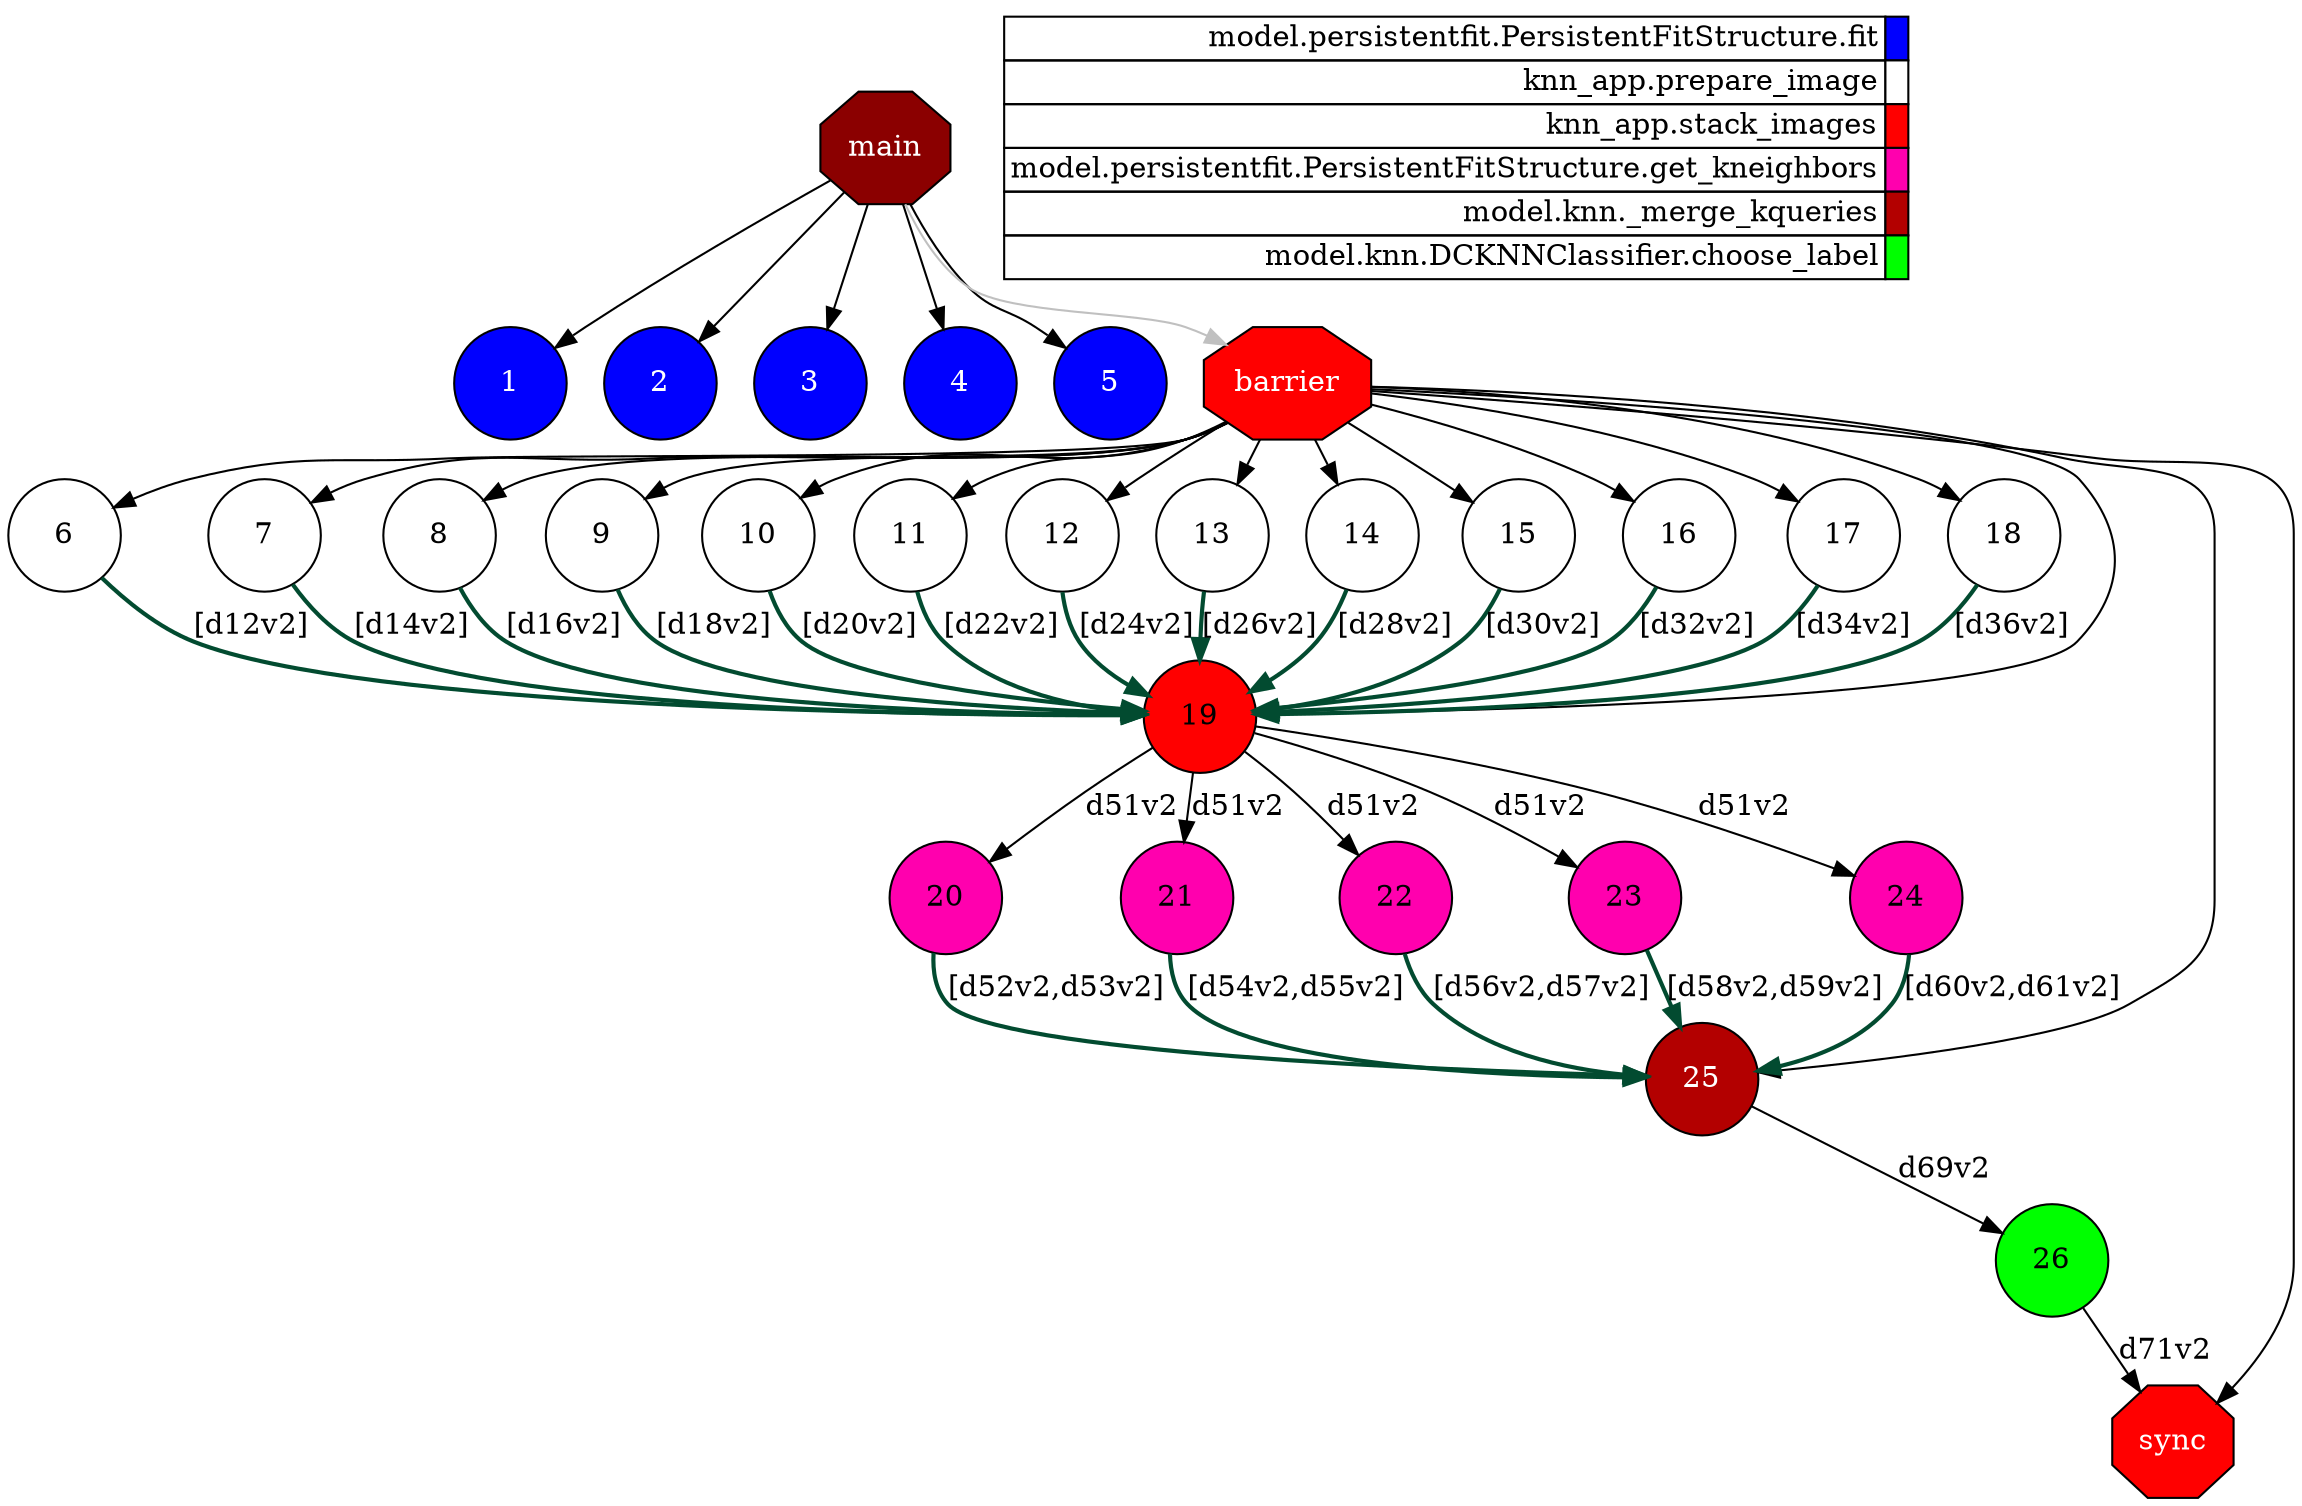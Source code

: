digraph {
  newrank=true;
  rankdir=TB;
  labeljust="l";
  compound= true;
  subgraph dependence_graph {
    ranksep=0.20;
    node[height=0.75];

Synchro0[label="main", shape=octagon, style=filled fillcolor="#8B0000" fontcolor="#FFFFFF"];
1[shape=circle, style=filled fillcolor="#0000ff" fontcolor="#ffffff"];
Synchro0 -> 1;
2[shape=circle, style=filled fillcolor="#0000ff" fontcolor="#ffffff"];
Synchro0 -> 2;
3[shape=circle, style=filled fillcolor="#0000ff" fontcolor="#ffffff"];
Synchro0 -> 3;
4[shape=circle, style=filled fillcolor="#0000ff" fontcolor="#ffffff"];
Synchro0 -> 4;
5[shape=circle, style=filled fillcolor="#0000ff" fontcolor="#ffffff"];
Synchro0 -> 5;
Synchro1[label="barrier", shape=octagon, style=filled fillcolor="#ff0000" fontcolor="#FFFFFF"];
Synchro0 -> Synchro1 [color=grey];
6[shape=circle, style=filled fillcolor="#ffffff" fontcolor="#000000"];
Synchro1 -> 6;
7[shape=circle, style=filled fillcolor="#ffffff" fontcolor="#000000"];
Synchro1 -> 7;
8[shape=circle, style=filled fillcolor="#ffffff" fontcolor="#000000"];
Synchro1 -> 8;
9[shape=circle, style=filled fillcolor="#ffffff" fontcolor="#000000"];
Synchro1 -> 9;
10[shape=circle, style=filled fillcolor="#ffffff" fontcolor="#000000"];
Synchro1 -> 10;
11[shape=circle, style=filled fillcolor="#ffffff" fontcolor="#000000"];
Synchro1 -> 11;
12[shape=circle, style=filled fillcolor="#ffffff" fontcolor="#000000"];
Synchro1 -> 12;
13[shape=circle, style=filled fillcolor="#ffffff" fontcolor="#000000"];
Synchro1 -> 13;
14[shape=circle, style=filled fillcolor="#ffffff" fontcolor="#000000"];
Synchro1 -> 14;
15[shape=circle, style=filled fillcolor="#ffffff" fontcolor="#000000"];
Synchro1 -> 15;
16[shape=circle, style=filled fillcolor="#ffffff" fontcolor="#000000"];
Synchro1 -> 16;
17[shape=circle, style=filled fillcolor="#ffffff" fontcolor="#000000"];
Synchro1 -> 17;
18[shape=circle, style=filled fillcolor="#ffffff" fontcolor="#000000"];
Synchro1 -> 18;
19[shape=circle, style=filled fillcolor="#ff0000" fontcolor="#000000"];
Synchro1 -> 19;
10 -> 19 [label="[d20v2]",color="#024b30",penwidth=2];
8 -> 19 [label="[d16v2]",color="#024b30",penwidth=2];
9 -> 19 [label="[d18v2]",color="#024b30",penwidth=2];
7 -> 19 [label="[d14v2]",color="#024b30",penwidth=2];
16 -> 19 [label="[d32v2]",color="#024b30",penwidth=2];
11 -> 19 [label="[d22v2]",color="#024b30",penwidth=2];
15 -> 19 [label="[d30v2]",color="#024b30",penwidth=2];
6 -> 19 [label="[d12v2]",color="#024b30",penwidth=2];
13 -> 19 [label="[d26v2]",color="#024b30",penwidth=2];
14 -> 19 [label="[d28v2]",color="#024b30",penwidth=2];
18 -> 19 [label="[d36v2]",color="#024b30",penwidth=2];
12 -> 19 [label="[d24v2]",color="#024b30",penwidth=2];
17 -> 19 [label="[d34v2]",color="#024b30",penwidth=2];
20[shape=circle, style=filled fillcolor="#ff00ae" fontcolor="#000000"];
19 -> 20 [label="d51v2"];
21[shape=circle, style=filled fillcolor="#ff00ae" fontcolor="#000000"];
19 -> 21 [label="d51v2"];
22[shape=circle, style=filled fillcolor="#ff00ae" fontcolor="#000000"];
19 -> 22 [label="d51v2"];
23[shape=circle, style=filled fillcolor="#ff00ae" fontcolor="#000000"];
19 -> 23 [label="d51v2"];
24[shape=circle, style=filled fillcolor="#ff00ae" fontcolor="#000000"];
19 -> 24 [label="d51v2"];
25[shape=circle, style=filled fillcolor="#b30000" fontcolor="#ffffff"];
Synchro1 -> 25;
24 -> 25 [label="[d60v2,d61v2]",color="#024b30",penwidth=2];
20 -> 25 [label="[d52v2,d53v2]",color="#024b30",penwidth=2];
21 -> 25 [label="[d54v2,d55v2]",color="#024b30",penwidth=2];
22 -> 25 [label="[d56v2,d57v2]",color="#024b30",penwidth=2];
23 -> 25 [label="[d58v2,d59v2]",color="#024b30",penwidth=2];
26[shape=circle, style=filled fillcolor="#00ff00" fontcolor="#000000"];
25 -> 26 [label="d69v2"];
Synchro2[label="sync", shape=octagon, style=filled fillcolor="#ff0000" fontcolor="#FFFFFF"];
Synchro1 -> Synchro2;
26 -> Synchro2 [label="d71v2"];  }
  subgraph legend {
    rank=sink;
    node [shape=plaintext, height=0.75];
    ranksep=0.20;
    label = "Legend";
    key [label=<
      <table border="0" cellpadding="2" cellspacing="0" cellborder="1">
<tr>
<td align="right">model.persistentfit.PersistentFitStructure.fit</td>
<td bgcolor="#0000ff">&nbsp;</td>
</tr>
<tr>
<td align="right">knn_app.prepare_image</td>
<td bgcolor="#ffffff">&nbsp;</td>
</tr>
<tr>
<td align="right">knn_app.stack_images</td>
<td bgcolor="#ff0000">&nbsp;</td>
</tr>
<tr>
<td align="right">model.persistentfit.PersistentFitStructure.get_kneighbors</td>
<td bgcolor="#ff00ae">&nbsp;</td>
</tr>
<tr>
<td align="right">model.knn._merge_kqueries</td>
<td bgcolor="#b30000">&nbsp;</td>
</tr>
<tr>
<td align="right">model.knn.DCKNNClassifier.choose_label</td>
<td bgcolor="#00ff00">&nbsp;</td>
</tr>
      </table>
    >]
  }
}
